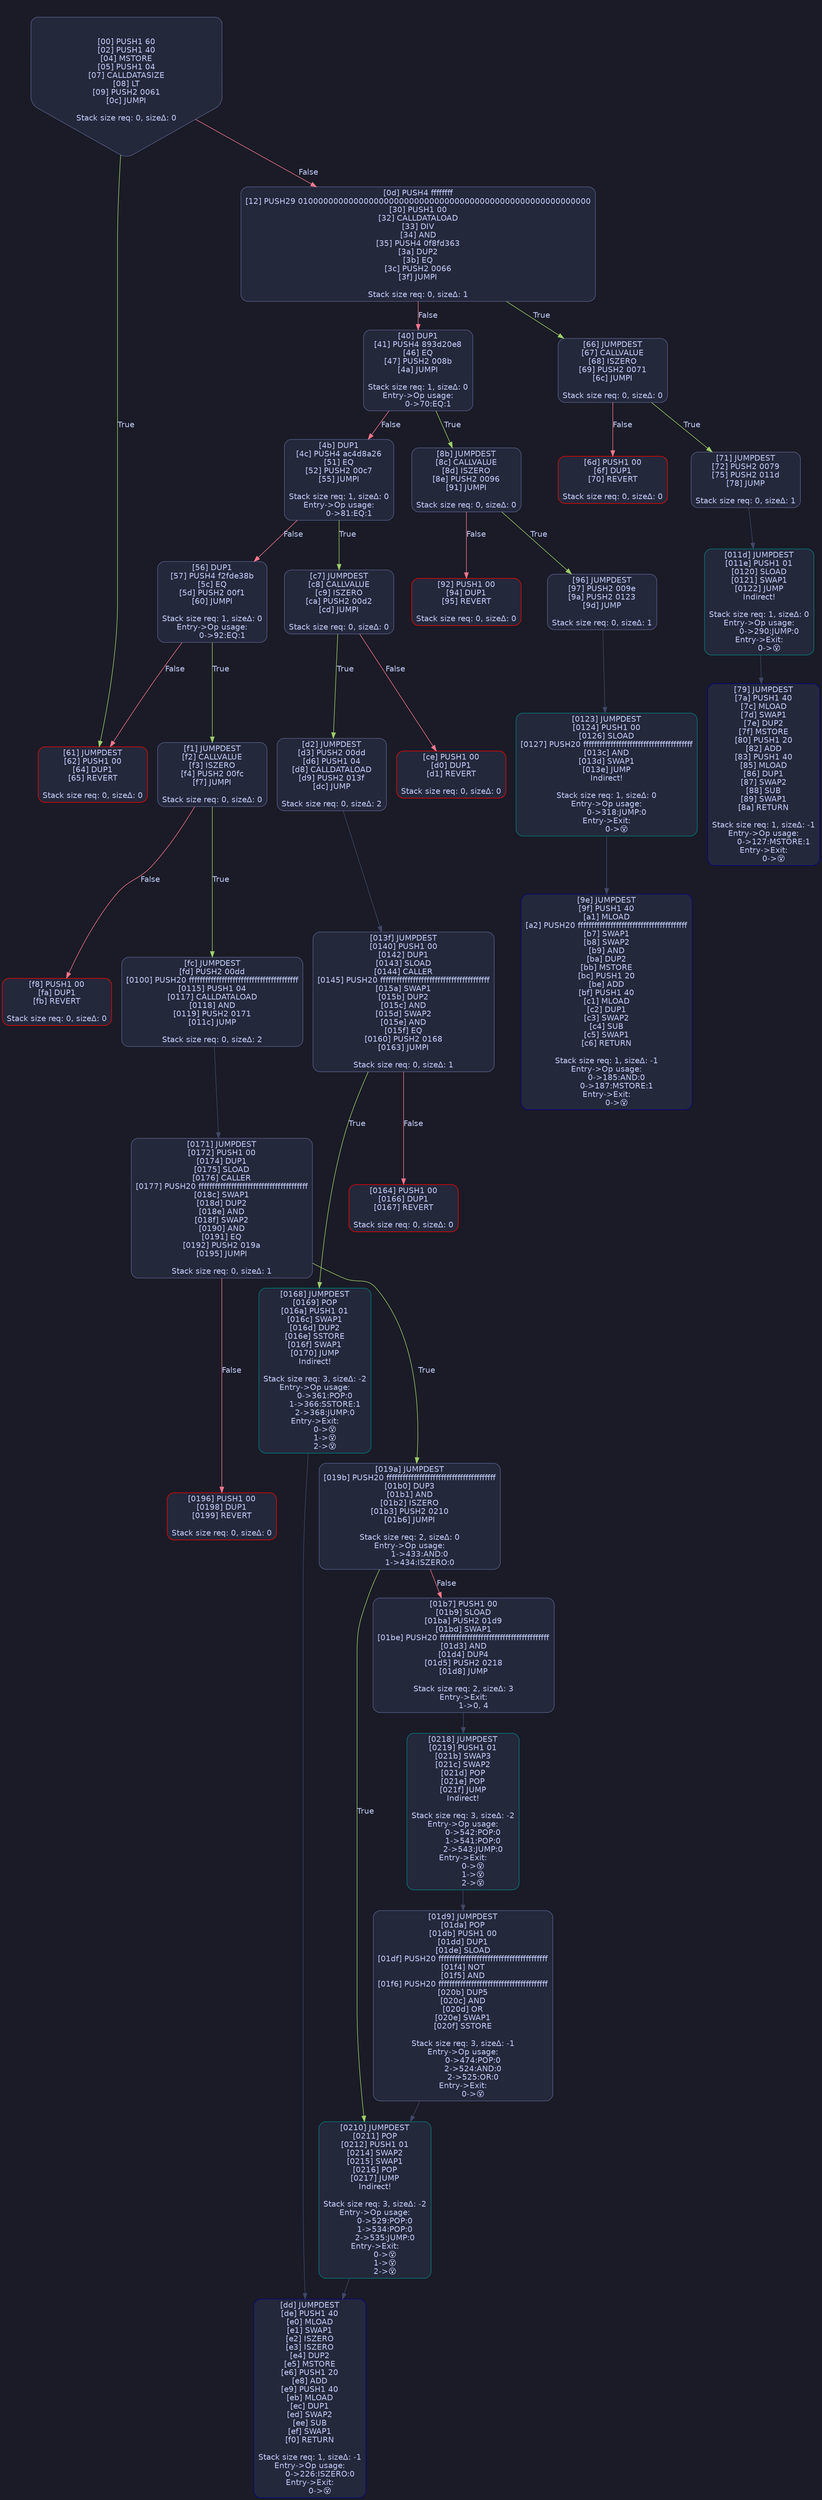 digraph G {
    node [shape=box, style="filled, rounded", color="#565f89", fontcolor="#c0caf5", fontname="Helvetica", fillcolor="#24283b"];
    edge [color="#414868", fontcolor="#c0caf5", fontname="Helvetica"];
    bgcolor="#1a1b26";
    0 [ label = "[00] PUSH1 60
[02] PUSH1 40
[04] MSTORE
[05] PUSH1 04
[07] CALLDATASIZE
[08] LT
[09] PUSH2 0061
[0c] JUMPI

Stack size req: 0, sizeΔ: 0
" shape = invhouse]
    1 [ label = "[0d] PUSH4 ffffffff
[12] PUSH29 0100000000000000000000000000000000000000000000000000000000
[30] PUSH1 00
[32] CALLDATALOAD
[33] DIV
[34] AND
[35] PUSH4 0f8fd363
[3a] DUP2
[3b] EQ
[3c] PUSH2 0066
[3f] JUMPI

Stack size req: 0, sizeΔ: 1
"]
    2 [ label = "[40] DUP1
[41] PUSH4 893d20e8
[46] EQ
[47] PUSH2 008b
[4a] JUMPI

Stack size req: 1, sizeΔ: 0
Entry->Op usage:
	0->70:EQ:1
"]
    3 [ label = "[4b] DUP1
[4c] PUSH4 ac4d8a26
[51] EQ
[52] PUSH2 00c7
[55] JUMPI

Stack size req: 1, sizeΔ: 0
Entry->Op usage:
	0->81:EQ:1
"]
    4 [ label = "[56] DUP1
[57] PUSH4 f2fde38b
[5c] EQ
[5d] PUSH2 00f1
[60] JUMPI

Stack size req: 1, sizeΔ: 0
Entry->Op usage:
	0->92:EQ:1
"]
    5 [ label = "[61] JUMPDEST
[62] PUSH1 00
[64] DUP1
[65] REVERT

Stack size req: 0, sizeΔ: 0
" color = "red"]
    6 [ label = "[66] JUMPDEST
[67] CALLVALUE
[68] ISZERO
[69] PUSH2 0071
[6c] JUMPI

Stack size req: 0, sizeΔ: 0
"]
    7 [ label = "[6d] PUSH1 00
[6f] DUP1
[70] REVERT

Stack size req: 0, sizeΔ: 0
" color = "red"]
    8 [ label = "[71] JUMPDEST
[72] PUSH2 0079
[75] PUSH2 011d
[78] JUMP

Stack size req: 0, sizeΔ: 1
"]
    9 [ label = "[79] JUMPDEST
[7a] PUSH1 40
[7c] MLOAD
[7d] SWAP1
[7e] DUP2
[7f] MSTORE
[80] PUSH1 20
[82] ADD
[83] PUSH1 40
[85] MLOAD
[86] DUP1
[87] SWAP2
[88] SUB
[89] SWAP1
[8a] RETURN

Stack size req: 1, sizeΔ: -1
Entry->Op usage:
	0->127:MSTORE:1
Entry->Exit:
	0->😵
" color = "darkblue"]
    10 [ label = "[8b] JUMPDEST
[8c] CALLVALUE
[8d] ISZERO
[8e] PUSH2 0096
[91] JUMPI

Stack size req: 0, sizeΔ: 0
"]
    11 [ label = "[92] PUSH1 00
[94] DUP1
[95] REVERT

Stack size req: 0, sizeΔ: 0
" color = "red"]
    12 [ label = "[96] JUMPDEST
[97] PUSH2 009e
[9a] PUSH2 0123
[9d] JUMP

Stack size req: 0, sizeΔ: 1
"]
    13 [ label = "[9e] JUMPDEST
[9f] PUSH1 40
[a1] MLOAD
[a2] PUSH20 ffffffffffffffffffffffffffffffffffffffff
[b7] SWAP1
[b8] SWAP2
[b9] AND
[ba] DUP2
[bb] MSTORE
[bc] PUSH1 20
[be] ADD
[bf] PUSH1 40
[c1] MLOAD
[c2] DUP1
[c3] SWAP2
[c4] SUB
[c5] SWAP1
[c6] RETURN

Stack size req: 1, sizeΔ: -1
Entry->Op usage:
	0->185:AND:0
	0->187:MSTORE:1
Entry->Exit:
	0->😵
" color = "darkblue"]
    14 [ label = "[c7] JUMPDEST
[c8] CALLVALUE
[c9] ISZERO
[ca] PUSH2 00d2
[cd] JUMPI

Stack size req: 0, sizeΔ: 0
"]
    15 [ label = "[ce] PUSH1 00
[d0] DUP1
[d1] REVERT

Stack size req: 0, sizeΔ: 0
" color = "red"]
    16 [ label = "[d2] JUMPDEST
[d3] PUSH2 00dd
[d6] PUSH1 04
[d8] CALLDATALOAD
[d9] PUSH2 013f
[dc] JUMP

Stack size req: 0, sizeΔ: 2
"]
    17 [ label = "[dd] JUMPDEST
[de] PUSH1 40
[e0] MLOAD
[e1] SWAP1
[e2] ISZERO
[e3] ISZERO
[e4] DUP2
[e5] MSTORE
[e6] PUSH1 20
[e8] ADD
[e9] PUSH1 40
[eb] MLOAD
[ec] DUP1
[ed] SWAP2
[ee] SUB
[ef] SWAP1
[f0] RETURN

Stack size req: 1, sizeΔ: -1
Entry->Op usage:
	0->226:ISZERO:0
Entry->Exit:
	0->😵
" color = "darkblue"]
    18 [ label = "[f1] JUMPDEST
[f2] CALLVALUE
[f3] ISZERO
[f4] PUSH2 00fc
[f7] JUMPI

Stack size req: 0, sizeΔ: 0
"]
    19 [ label = "[f8] PUSH1 00
[fa] DUP1
[fb] REVERT

Stack size req: 0, sizeΔ: 0
" color = "red"]
    20 [ label = "[fc] JUMPDEST
[fd] PUSH2 00dd
[0100] PUSH20 ffffffffffffffffffffffffffffffffffffffff
[0115] PUSH1 04
[0117] CALLDATALOAD
[0118] AND
[0119] PUSH2 0171
[011c] JUMP

Stack size req: 0, sizeΔ: 2
"]
    21 [ label = "[011d] JUMPDEST
[011e] PUSH1 01
[0120] SLOAD
[0121] SWAP1
[0122] JUMP
Indirect!

Stack size req: 1, sizeΔ: 0
Entry->Op usage:
	0->290:JUMP:0
Entry->Exit:
	0->😵
" color = "teal"]
    22 [ label = "[0123] JUMPDEST
[0124] PUSH1 00
[0126] SLOAD
[0127] PUSH20 ffffffffffffffffffffffffffffffffffffffff
[013c] AND
[013d] SWAP1
[013e] JUMP
Indirect!

Stack size req: 1, sizeΔ: 0
Entry->Op usage:
	0->318:JUMP:0
Entry->Exit:
	0->😵
" color = "teal"]
    23 [ label = "[013f] JUMPDEST
[0140] PUSH1 00
[0142] DUP1
[0143] SLOAD
[0144] CALLER
[0145] PUSH20 ffffffffffffffffffffffffffffffffffffffff
[015a] SWAP1
[015b] DUP2
[015c] AND
[015d] SWAP2
[015e] AND
[015f] EQ
[0160] PUSH2 0168
[0163] JUMPI

Stack size req: 0, sizeΔ: 1
"]
    24 [ label = "[0164] PUSH1 00
[0166] DUP1
[0167] REVERT

Stack size req: 0, sizeΔ: 0
" color = "red"]
    25 [ label = "[0168] JUMPDEST
[0169] POP
[016a] PUSH1 01
[016c] SWAP1
[016d] DUP2
[016e] SSTORE
[016f] SWAP1
[0170] JUMP
Indirect!

Stack size req: 3, sizeΔ: -2
Entry->Op usage:
	0->361:POP:0
	1->366:SSTORE:1
	2->368:JUMP:0
Entry->Exit:
	0->😵
	1->😵
	2->😵
" color = "teal"]
    26 [ label = "[0171] JUMPDEST
[0172] PUSH1 00
[0174] DUP1
[0175] SLOAD
[0176] CALLER
[0177] PUSH20 ffffffffffffffffffffffffffffffffffffffff
[018c] SWAP1
[018d] DUP2
[018e] AND
[018f] SWAP2
[0190] AND
[0191] EQ
[0192] PUSH2 019a
[0195] JUMPI

Stack size req: 0, sizeΔ: 1
"]
    27 [ label = "[0196] PUSH1 00
[0198] DUP1
[0199] REVERT

Stack size req: 0, sizeΔ: 0
" color = "red"]
    28 [ label = "[019a] JUMPDEST
[019b] PUSH20 ffffffffffffffffffffffffffffffffffffffff
[01b0] DUP3
[01b1] AND
[01b2] ISZERO
[01b3] PUSH2 0210
[01b6] JUMPI

Stack size req: 2, sizeΔ: 0
Entry->Op usage:
	1->433:AND:0
	1->434:ISZERO:0
"]
    29 [ label = "[01b7] PUSH1 00
[01b9] SLOAD
[01ba] PUSH2 01d9
[01bd] SWAP1
[01be] PUSH20 ffffffffffffffffffffffffffffffffffffffff
[01d3] AND
[01d4] DUP4
[01d5] PUSH2 0218
[01d8] JUMP

Stack size req: 2, sizeΔ: 3
Entry->Exit:
	1->0, 4
"]
    30 [ label = "[01d9] JUMPDEST
[01da] POP
[01db] PUSH1 00
[01dd] DUP1
[01de] SLOAD
[01df] PUSH20 ffffffffffffffffffffffffffffffffffffffff
[01f4] NOT
[01f5] AND
[01f6] PUSH20 ffffffffffffffffffffffffffffffffffffffff
[020b] DUP5
[020c] AND
[020d] OR
[020e] SWAP1
[020f] SSTORE

Stack size req: 3, sizeΔ: -1
Entry->Op usage:
	0->474:POP:0
	2->524:AND:0
	2->525:OR:0
Entry->Exit:
	0->😵
"]
    31 [ label = "[0210] JUMPDEST
[0211] POP
[0212] PUSH1 01
[0214] SWAP2
[0215] SWAP1
[0216] POP
[0217] JUMP
Indirect!

Stack size req: 3, sizeΔ: -2
Entry->Op usage:
	0->529:POP:0
	1->534:POP:0
	2->535:JUMP:0
Entry->Exit:
	0->😵
	1->😵
	2->😵
" color = "teal"]
    32 [ label = "[0218] JUMPDEST
[0219] PUSH1 01
[021b] SWAP3
[021c] SWAP2
[021d] POP
[021e] POP
[021f] JUMP
Indirect!

Stack size req: 3, sizeΔ: -2
Entry->Op usage:
	0->542:POP:0
	1->541:POP:0
	2->543:JUMP:0
Entry->Exit:
	0->😵
	1->😵
	2->😵
" color = "teal"]
    0 -> 1 [ label = "False" color = "#f7768e"]
    0 -> 5 [ label = "True" color = "#9ece6a"]
    1 -> 2 [ label = "False" color = "#f7768e"]
    1 -> 6 [ label = "True" color = "#9ece6a"]
    2 -> 3 [ label = "False" color = "#f7768e"]
    2 -> 10 [ label = "True" color = "#9ece6a"]
    3 -> 4 [ label = "False" color = "#f7768e"]
    3 -> 14 [ label = "True" color = "#9ece6a"]
    4 -> 5 [ label = "False" color = "#f7768e"]
    4 -> 18 [ label = "True" color = "#9ece6a"]
    6 -> 7 [ label = "False" color = "#f7768e"]
    6 -> 8 [ label = "True" color = "#9ece6a"]
    8 -> 21 [ ]
    10 -> 11 [ label = "False" color = "#f7768e"]
    10 -> 12 [ label = "True" color = "#9ece6a"]
    12 -> 22 [ ]
    14 -> 15 [ label = "False" color = "#f7768e"]
    14 -> 16 [ label = "True" color = "#9ece6a"]
    16 -> 23 [ ]
    18 -> 19 [ label = "False" color = "#f7768e"]
    18 -> 20 [ label = "True" color = "#9ece6a"]
    20 -> 26 [ ]
    23 -> 24 [ label = "False" color = "#f7768e"]
    23 -> 25 [ label = "True" color = "#9ece6a"]
    26 -> 27 [ label = "False" color = "#f7768e"]
    26 -> 28 [ label = "True" color = "#9ece6a"]
    28 -> 29 [ label = "False" color = "#f7768e"]
    28 -> 31 [ label = "True" color = "#9ece6a"]
    29 -> 32 [ ]
    30 -> 31 [ ]
    21 -> 9 [ ]
    22 -> 13 [ ]
    25 -> 17 [ ]
    31 -> 17 [ ]
    32 -> 30 [ ]

}
